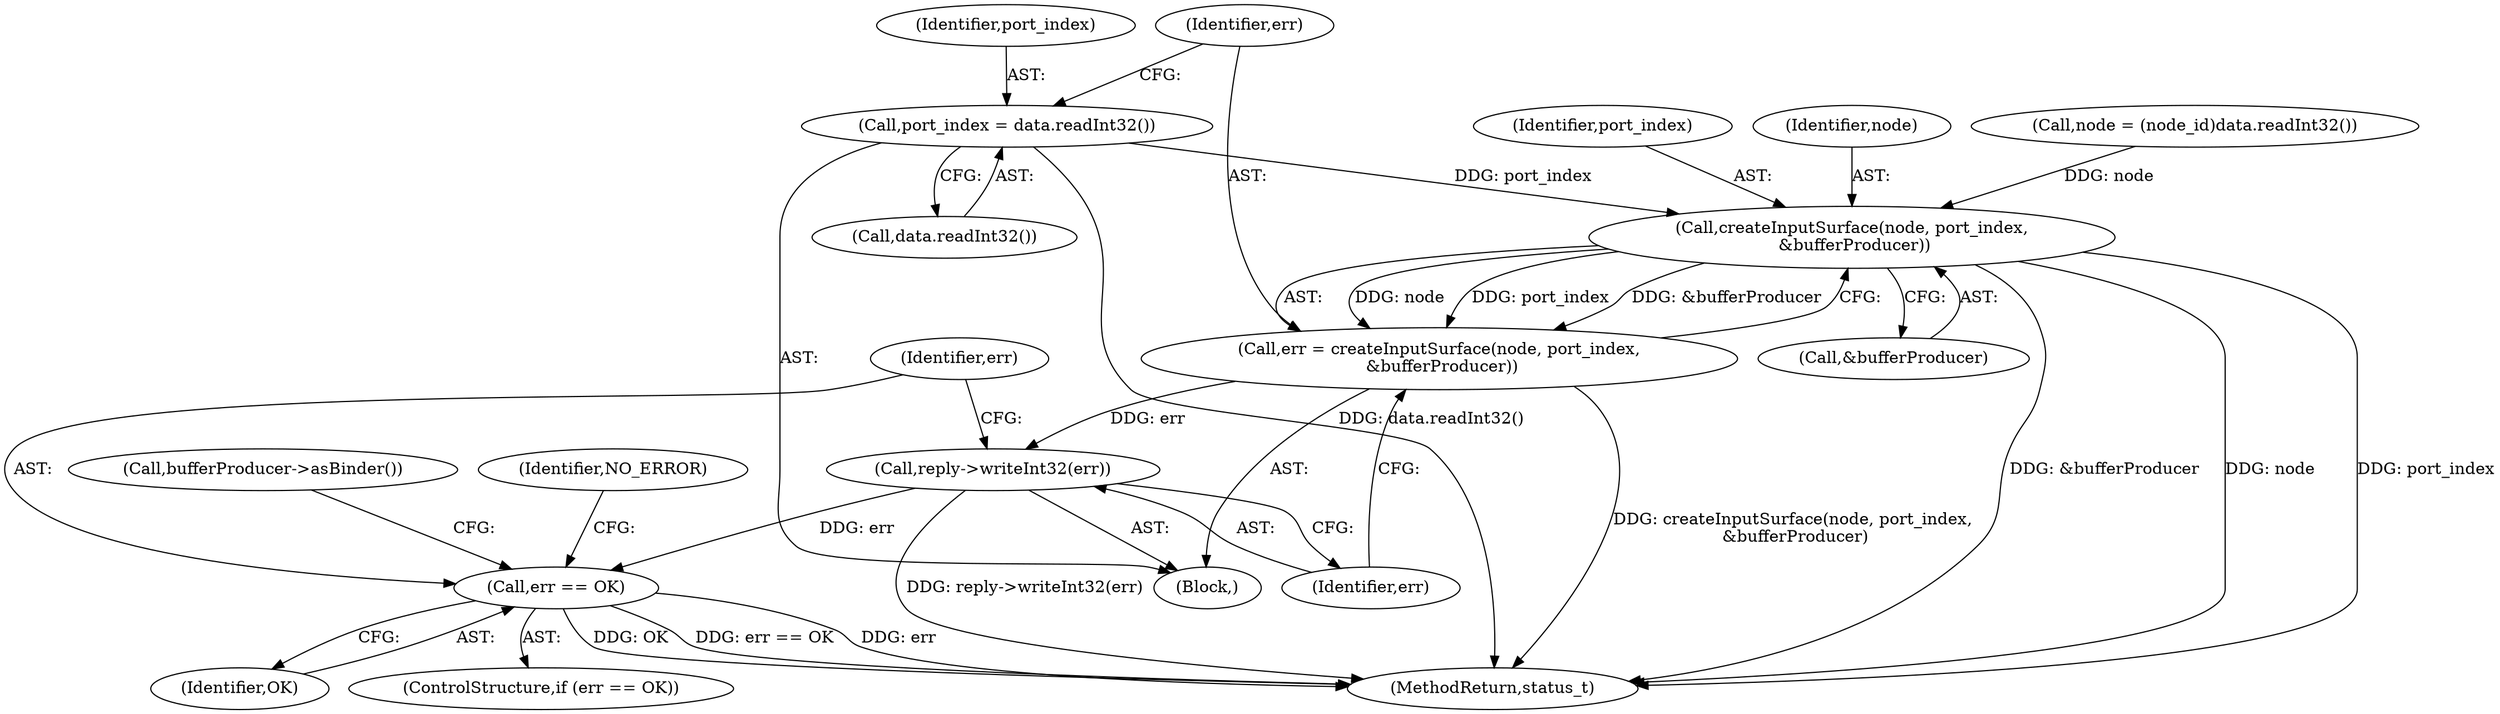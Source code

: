 digraph "0_Android_25be9ac20db51044e1b09ca67906355e4f328d48_0@API" {
"1000633" [label="(Call,port_index = data.readInt32())"];
"1000640" [label="(Call,createInputSurface(node, port_index,\n &bufferProducer))"];
"1000638" [label="(Call,err = createInputSurface(node, port_index,\n &bufferProducer))"];
"1000645" [label="(Call,reply->writeInt32(err))"];
"1000648" [label="(Call,err == OK)"];
"1000649" [label="(Identifier,err)"];
"1000648" [label="(Call,err == OK)"];
"1000643" [label="(Call,&bufferProducer)"];
"1000640" [label="(Call,createInputSurface(node, port_index,\n &bufferProducer))"];
"1000642" [label="(Identifier,port_index)"];
"1000645" [label="(Call,reply->writeInt32(err))"];
"1000641" [label="(Identifier,node)"];
"1000635" [label="(Call,data.readInt32())"];
"1000634" [label="(Identifier,port_index)"];
"1000647" [label="(ControlStructure,if (err == OK))"];
"1000621" [label="(Block,)"];
"1000638" [label="(Call,err = createInputSurface(node, port_index,\n &bufferProducer))"];
"1000653" [label="(Call,bufferProducer->asBinder())"];
"1000650" [label="(Identifier,OK)"];
"1001056" [label="(MethodReturn,status_t)"];
"1000633" [label="(Call,port_index = data.readInt32())"];
"1000655" [label="(Identifier,NO_ERROR)"];
"1000639" [label="(Identifier,err)"];
"1000627" [label="(Call,node = (node_id)data.readInt32())"];
"1000646" [label="(Identifier,err)"];
"1000633" -> "1000621"  [label="AST: "];
"1000633" -> "1000635"  [label="CFG: "];
"1000634" -> "1000633"  [label="AST: "];
"1000635" -> "1000633"  [label="AST: "];
"1000639" -> "1000633"  [label="CFG: "];
"1000633" -> "1001056"  [label="DDG: data.readInt32()"];
"1000633" -> "1000640"  [label="DDG: port_index"];
"1000640" -> "1000638"  [label="AST: "];
"1000640" -> "1000643"  [label="CFG: "];
"1000641" -> "1000640"  [label="AST: "];
"1000642" -> "1000640"  [label="AST: "];
"1000643" -> "1000640"  [label="AST: "];
"1000638" -> "1000640"  [label="CFG: "];
"1000640" -> "1001056"  [label="DDG: &bufferProducer"];
"1000640" -> "1001056"  [label="DDG: node"];
"1000640" -> "1001056"  [label="DDG: port_index"];
"1000640" -> "1000638"  [label="DDG: node"];
"1000640" -> "1000638"  [label="DDG: port_index"];
"1000640" -> "1000638"  [label="DDG: &bufferProducer"];
"1000627" -> "1000640"  [label="DDG: node"];
"1000638" -> "1000621"  [label="AST: "];
"1000639" -> "1000638"  [label="AST: "];
"1000646" -> "1000638"  [label="CFG: "];
"1000638" -> "1001056"  [label="DDG: createInputSurface(node, port_index,\n &bufferProducer)"];
"1000638" -> "1000645"  [label="DDG: err"];
"1000645" -> "1000621"  [label="AST: "];
"1000645" -> "1000646"  [label="CFG: "];
"1000646" -> "1000645"  [label="AST: "];
"1000649" -> "1000645"  [label="CFG: "];
"1000645" -> "1001056"  [label="DDG: reply->writeInt32(err)"];
"1000645" -> "1000648"  [label="DDG: err"];
"1000648" -> "1000647"  [label="AST: "];
"1000648" -> "1000650"  [label="CFG: "];
"1000649" -> "1000648"  [label="AST: "];
"1000650" -> "1000648"  [label="AST: "];
"1000653" -> "1000648"  [label="CFG: "];
"1000655" -> "1000648"  [label="CFG: "];
"1000648" -> "1001056"  [label="DDG: OK"];
"1000648" -> "1001056"  [label="DDG: err == OK"];
"1000648" -> "1001056"  [label="DDG: err"];
}
